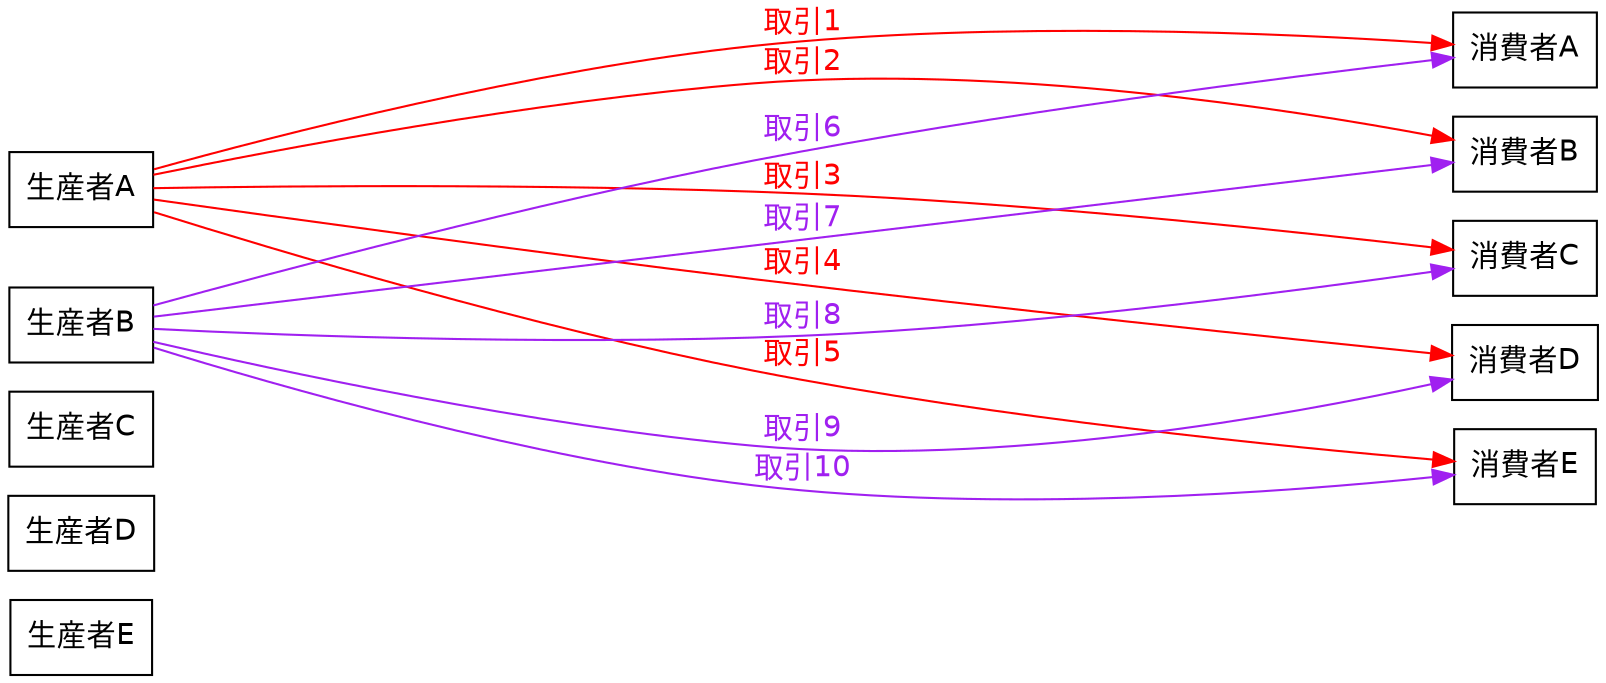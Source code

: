 digraph transaction2 {
  rankdir=LR;
  node [fontname=Helvetica, shape=box];
  ranksep=8.0;
  nodesep=0.1;

  subgraph kluster_0 {
    label="生産者";
    P1 [label="生産者A"];
    P2 [label="生産者B"];
    P3 [label="生産者C"];
    P4 [label="生産者D"];
    P5 [label="生産者E"];
    P1 -> P2 [style=invis];
    P2 -> P3 [style=invis];
    P3 -> P4 [style=invis];
    P4 -> P5 [style=invis];
    {rank = same; P1; P2; P3; P4; P5}
  }

  subgraph kluster_1 {
    label="消費者";
    C1 [label="消費者A"];
    C2 [label="消費者B"];
    C3 [label="消費者C"];
    C4 [label="消費者D"];
    C5 [label="消費者E"];
    C1 -> C2 [style=invis];
    C2 -> C3 [style=invis];
    C3 -> C4 [style=invis];
    C4 -> C5 [style=invis];
    {rank = same; C1; C2; C3; C4; C5}
  }

  edge [fontname=Helvetica, fontcolor=red, color=red];
  P1 -> C1 [label="取引1"];
  P1 -> C2 [label="取引2"];
  P1 -> C3 [label="取引3"];
  P1 -> C4 [label="取引4"];
  P1 -> C5 [label="取引5"];
  
  edge [fontname=Helvetica, fontcolor=purple, color=purple];
  P2 -> C1 [label="取引6"];
  P2 -> C2 [label="取引7"];
  P2 -> C3 [label="取引8"];
  P2 -> C4 [label="取引9"];
  P2 -> C5 [label="取引10"];
}
